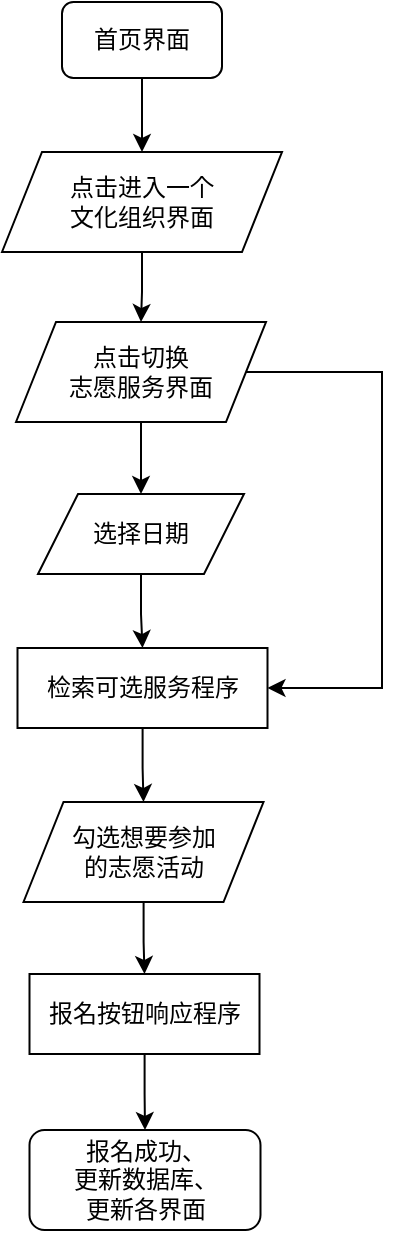 <mxfile version="20.5.3" type="device"><diagram id="C5RBs43oDa-KdzZeNtuy" name="Page-1"><mxGraphModel dx="683" dy="477" grid="1" gridSize="10" guides="1" tooltips="1" connect="1" arrows="1" fold="1" page="1" pageScale="1" pageWidth="827" pageHeight="1169" math="0" shadow="0"><root><mxCell id="WIyWlLk6GJQsqaUBKTNV-0"/><mxCell id="WIyWlLk6GJQsqaUBKTNV-1" parent="WIyWlLk6GJQsqaUBKTNV-0"/><mxCell id="M5EEhcNuav9-CXsIDtuh-2" style="edgeStyle=orthogonalEdgeStyle;rounded=0;orthogonalLoop=1;jettySize=auto;html=1;entryX=0.5;entryY=0;entryDx=0;entryDy=0;" parent="WIyWlLk6GJQsqaUBKTNV-1" source="WIyWlLk6GJQsqaUBKTNV-3" target="M5EEhcNuav9-CXsIDtuh-1" edge="1"><mxGeometry relative="1" as="geometry"/></mxCell><mxCell id="WIyWlLk6GJQsqaUBKTNV-3" value="首页界面" style="rounded=1;whiteSpace=wrap;html=1;fontSize=12;glass=0;strokeWidth=1;shadow=0;" parent="WIyWlLk6GJQsqaUBKTNV-1" vertex="1"><mxGeometry x="130" y="40" width="80" height="38" as="geometry"/></mxCell><mxCell id="z2XDC9NGcTYhZocQAZ66-6" style="edgeStyle=orthogonalEdgeStyle;rounded=0;orthogonalLoop=1;jettySize=auto;html=1;entryX=1;entryY=0.5;entryDx=0;entryDy=0;exitX=1;exitY=0.5;exitDx=0;exitDy=0;" parent="WIyWlLk6GJQsqaUBKTNV-1" edge="1"><mxGeometry relative="1" as="geometry"><Array as="points"><mxPoint x="510" y="244"/><mxPoint x="510" y="140"/></Array><mxPoint x="245" y="140" as="targetPoint"/></mxGeometry></mxCell><mxCell id="N3tj7YURzsgmqVQpoNt6-4" value="报名成功、&lt;br&gt;更新数据库、&lt;br&gt;更新各界面" style="rounded=1;whiteSpace=wrap;html=1;" parent="WIyWlLk6GJQsqaUBKTNV-1" vertex="1"><mxGeometry x="113.75" y="604" width="115.5" height="50" as="geometry"/></mxCell><mxCell id="UM28ixYGJUsYrdjIVHtO-1" style="edgeStyle=orthogonalEdgeStyle;rounded=0;orthogonalLoop=1;jettySize=auto;html=1;entryX=0.5;entryY=0;entryDx=0;entryDy=0;" edge="1" parent="WIyWlLk6GJQsqaUBKTNV-1" source="M5EEhcNuav9-CXsIDtuh-1" target="UM28ixYGJUsYrdjIVHtO-0"><mxGeometry relative="1" as="geometry"/></mxCell><mxCell id="M5EEhcNuav9-CXsIDtuh-1" value="点击进入一个&lt;br&gt;文化组织界面" style="shape=parallelogram;perimeter=parallelogramPerimeter;whiteSpace=wrap;html=1;fixedSize=1;" parent="WIyWlLk6GJQsqaUBKTNV-1" vertex="1"><mxGeometry x="100" y="115" width="140" height="50" as="geometry"/></mxCell><mxCell id="M5EEhcNuav9-CXsIDtuh-9" style="edgeStyle=orthogonalEdgeStyle;rounded=0;orthogonalLoop=1;jettySize=auto;html=1;entryX=0.5;entryY=0;entryDx=0;entryDy=0;" parent="WIyWlLk6GJQsqaUBKTNV-1" source="M5EEhcNuav9-CXsIDtuh-7" target="N3tj7YURzsgmqVQpoNt6-4" edge="1"><mxGeometry relative="1" as="geometry"/></mxCell><mxCell id="M5EEhcNuav9-CXsIDtuh-7" value="报名按钮响应程序" style="rounded=0;whiteSpace=wrap;html=1;" parent="WIyWlLk6GJQsqaUBKTNV-1" vertex="1"><mxGeometry x="113.75" y="526" width="115" height="40" as="geometry"/></mxCell><mxCell id="UM28ixYGJUsYrdjIVHtO-5" style="edgeStyle=orthogonalEdgeStyle;rounded=0;orthogonalLoop=1;jettySize=auto;html=1;entryX=0.5;entryY=0;entryDx=0;entryDy=0;" edge="1" parent="WIyWlLk6GJQsqaUBKTNV-1" source="UM28ixYGJUsYrdjIVHtO-0" target="UM28ixYGJUsYrdjIVHtO-4"><mxGeometry relative="1" as="geometry"/></mxCell><mxCell id="UM28ixYGJUsYrdjIVHtO-10" style="edgeStyle=orthogonalEdgeStyle;rounded=0;orthogonalLoop=1;jettySize=auto;html=1;entryX=1;entryY=0.5;entryDx=0;entryDy=0;" edge="1" parent="WIyWlLk6GJQsqaUBKTNV-1" source="UM28ixYGJUsYrdjIVHtO-0" target="UM28ixYGJUsYrdjIVHtO-8"><mxGeometry relative="1" as="geometry"><Array as="points"><mxPoint x="290" y="225"/><mxPoint x="290" y="383"/></Array></mxGeometry></mxCell><mxCell id="UM28ixYGJUsYrdjIVHtO-0" value="点击切换&lt;br&gt;志愿服务界面" style="shape=parallelogram;perimeter=parallelogramPerimeter;whiteSpace=wrap;html=1;fixedSize=1;" vertex="1" parent="WIyWlLk6GJQsqaUBKTNV-1"><mxGeometry x="107" y="200" width="125" height="50" as="geometry"/></mxCell><mxCell id="UM28ixYGJUsYrdjIVHtO-12" style="edgeStyle=orthogonalEdgeStyle;rounded=0;orthogonalLoop=1;jettySize=auto;html=1;entryX=0.5;entryY=0;entryDx=0;entryDy=0;" edge="1" parent="WIyWlLk6GJQsqaUBKTNV-1" source="UM28ixYGJUsYrdjIVHtO-3" target="M5EEhcNuav9-CXsIDtuh-7"><mxGeometry relative="1" as="geometry"/></mxCell><mxCell id="UM28ixYGJUsYrdjIVHtO-3" value="勾选想要参加&lt;br&gt;的志愿活动" style="shape=parallelogram;perimeter=parallelogramPerimeter;whiteSpace=wrap;html=1;fixedSize=1;" vertex="1" parent="WIyWlLk6GJQsqaUBKTNV-1"><mxGeometry x="110.75" y="440" width="120" height="50" as="geometry"/></mxCell><mxCell id="UM28ixYGJUsYrdjIVHtO-9" style="edgeStyle=orthogonalEdgeStyle;rounded=0;orthogonalLoop=1;jettySize=auto;html=1;entryX=0.5;entryY=0;entryDx=0;entryDy=0;" edge="1" parent="WIyWlLk6GJQsqaUBKTNV-1" source="UM28ixYGJUsYrdjIVHtO-4" target="UM28ixYGJUsYrdjIVHtO-8"><mxGeometry relative="1" as="geometry"/></mxCell><mxCell id="UM28ixYGJUsYrdjIVHtO-4" value="选择日期" style="shape=parallelogram;perimeter=parallelogramPerimeter;whiteSpace=wrap;html=1;fixedSize=1;" vertex="1" parent="WIyWlLk6GJQsqaUBKTNV-1"><mxGeometry x="118" y="286" width="103" height="40" as="geometry"/></mxCell><mxCell id="UM28ixYGJUsYrdjIVHtO-11" style="edgeStyle=orthogonalEdgeStyle;rounded=0;orthogonalLoop=1;jettySize=auto;html=1;entryX=0.5;entryY=0;entryDx=0;entryDy=0;" edge="1" parent="WIyWlLk6GJQsqaUBKTNV-1" source="UM28ixYGJUsYrdjIVHtO-8" target="UM28ixYGJUsYrdjIVHtO-3"><mxGeometry relative="1" as="geometry"/></mxCell><mxCell id="UM28ixYGJUsYrdjIVHtO-8" value="检索可选服务程序" style="rounded=0;whiteSpace=wrap;html=1;" vertex="1" parent="WIyWlLk6GJQsqaUBKTNV-1"><mxGeometry x="107.75" y="363" width="125" height="40" as="geometry"/></mxCell></root></mxGraphModel></diagram></mxfile>